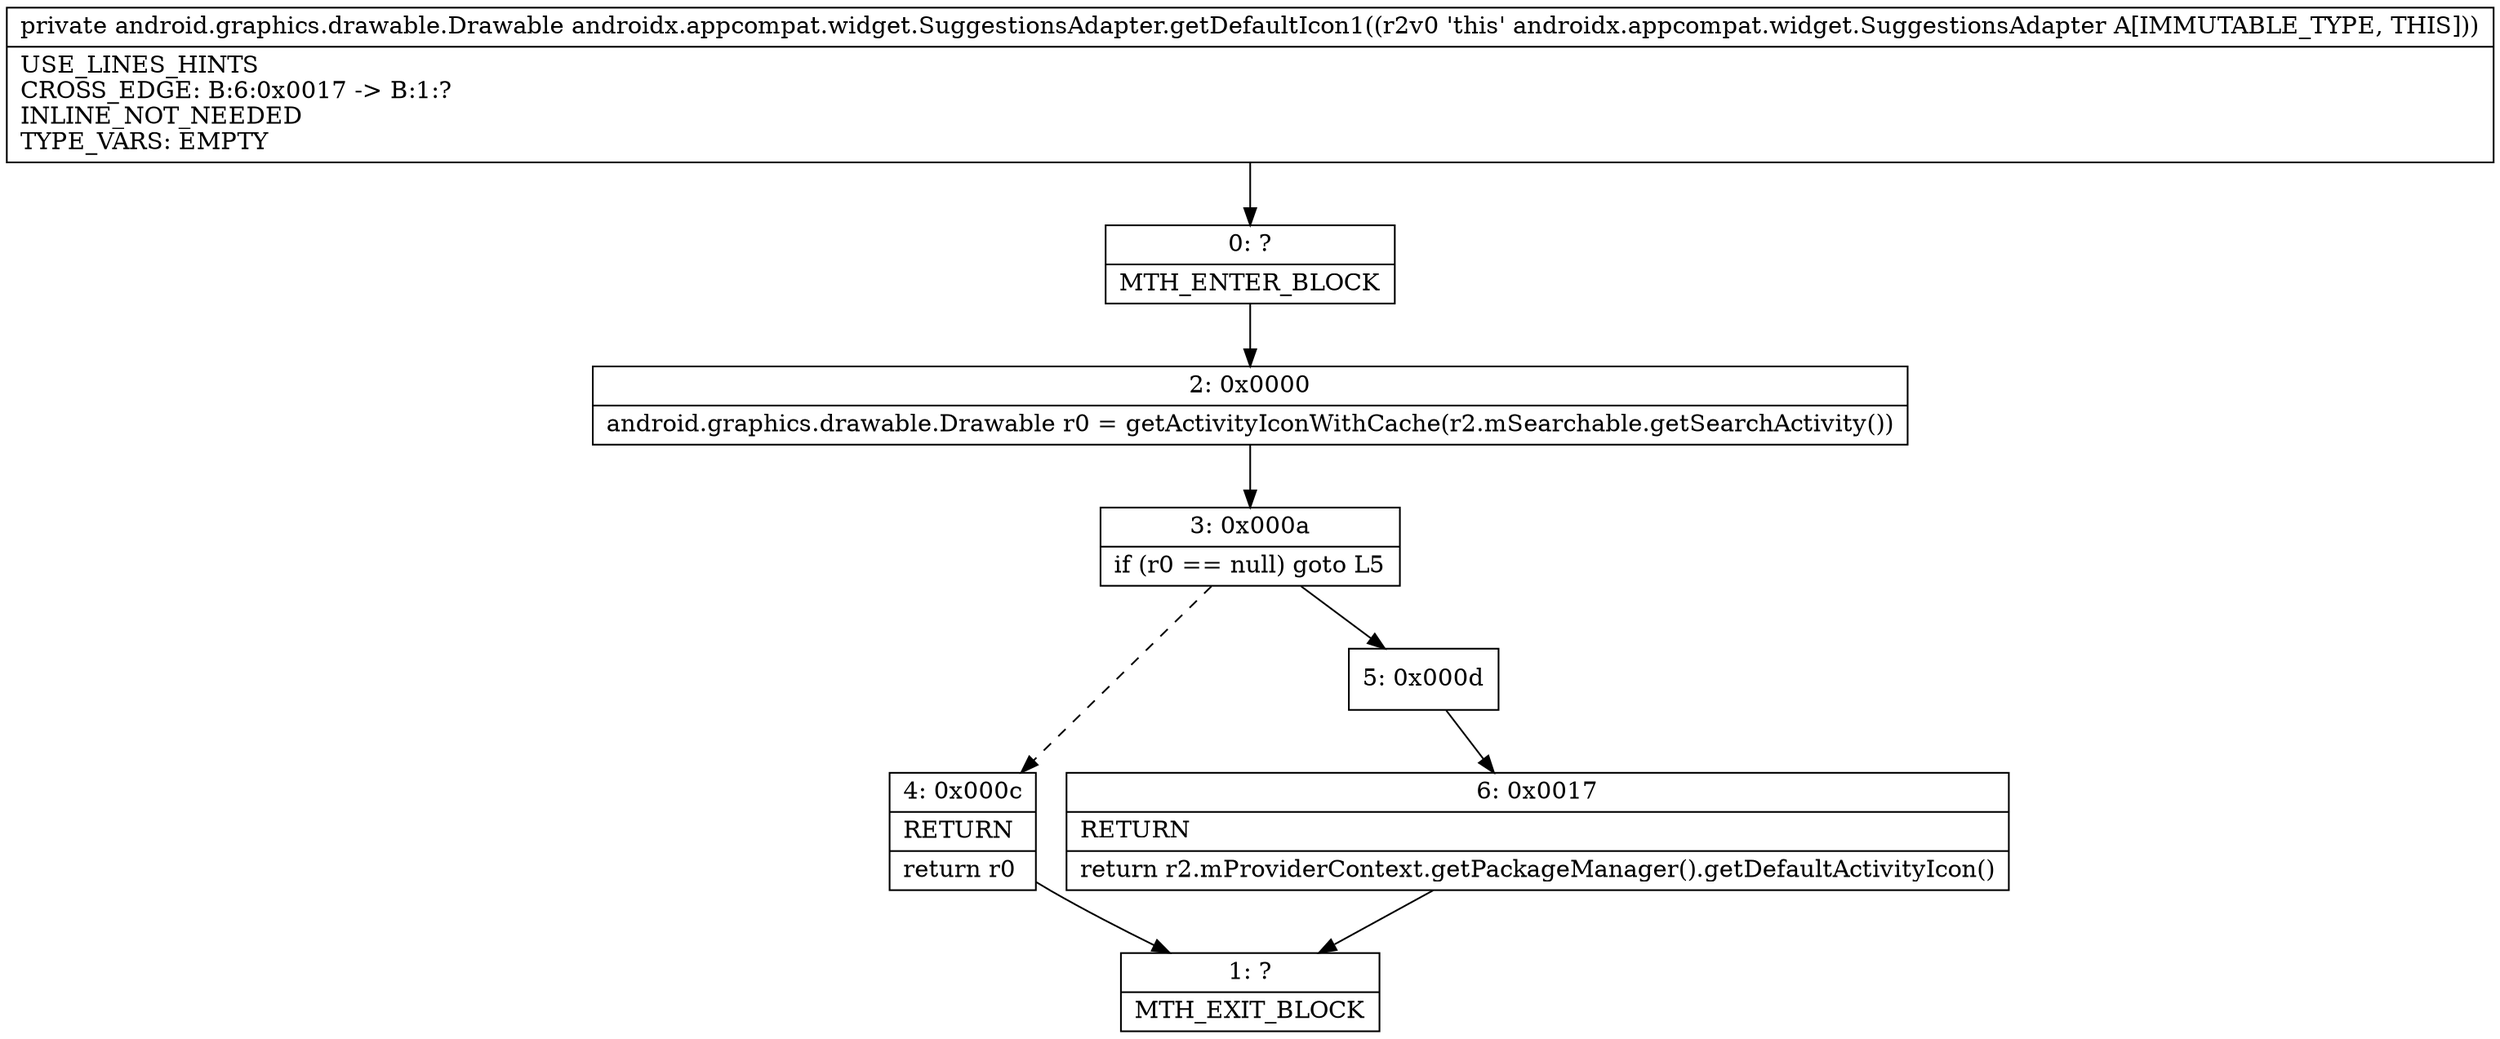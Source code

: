 digraph "CFG forandroidx.appcompat.widget.SuggestionsAdapter.getDefaultIcon1()Landroid\/graphics\/drawable\/Drawable;" {
Node_0 [shape=record,label="{0\:\ ?|MTH_ENTER_BLOCK\l}"];
Node_2 [shape=record,label="{2\:\ 0x0000|android.graphics.drawable.Drawable r0 = getActivityIconWithCache(r2.mSearchable.getSearchActivity())\l}"];
Node_3 [shape=record,label="{3\:\ 0x000a|if (r0 == null) goto L5\l}"];
Node_4 [shape=record,label="{4\:\ 0x000c|RETURN\l|return r0\l}"];
Node_1 [shape=record,label="{1\:\ ?|MTH_EXIT_BLOCK\l}"];
Node_5 [shape=record,label="{5\:\ 0x000d}"];
Node_6 [shape=record,label="{6\:\ 0x0017|RETURN\l|return r2.mProviderContext.getPackageManager().getDefaultActivityIcon()\l}"];
MethodNode[shape=record,label="{private android.graphics.drawable.Drawable androidx.appcompat.widget.SuggestionsAdapter.getDefaultIcon1((r2v0 'this' androidx.appcompat.widget.SuggestionsAdapter A[IMMUTABLE_TYPE, THIS]))  | USE_LINES_HINTS\lCROSS_EDGE: B:6:0x0017 \-\> B:1:?\lINLINE_NOT_NEEDED\lTYPE_VARS: EMPTY\l}"];
MethodNode -> Node_0;Node_0 -> Node_2;
Node_2 -> Node_3;
Node_3 -> Node_4[style=dashed];
Node_3 -> Node_5;
Node_4 -> Node_1;
Node_5 -> Node_6;
Node_6 -> Node_1;
}

